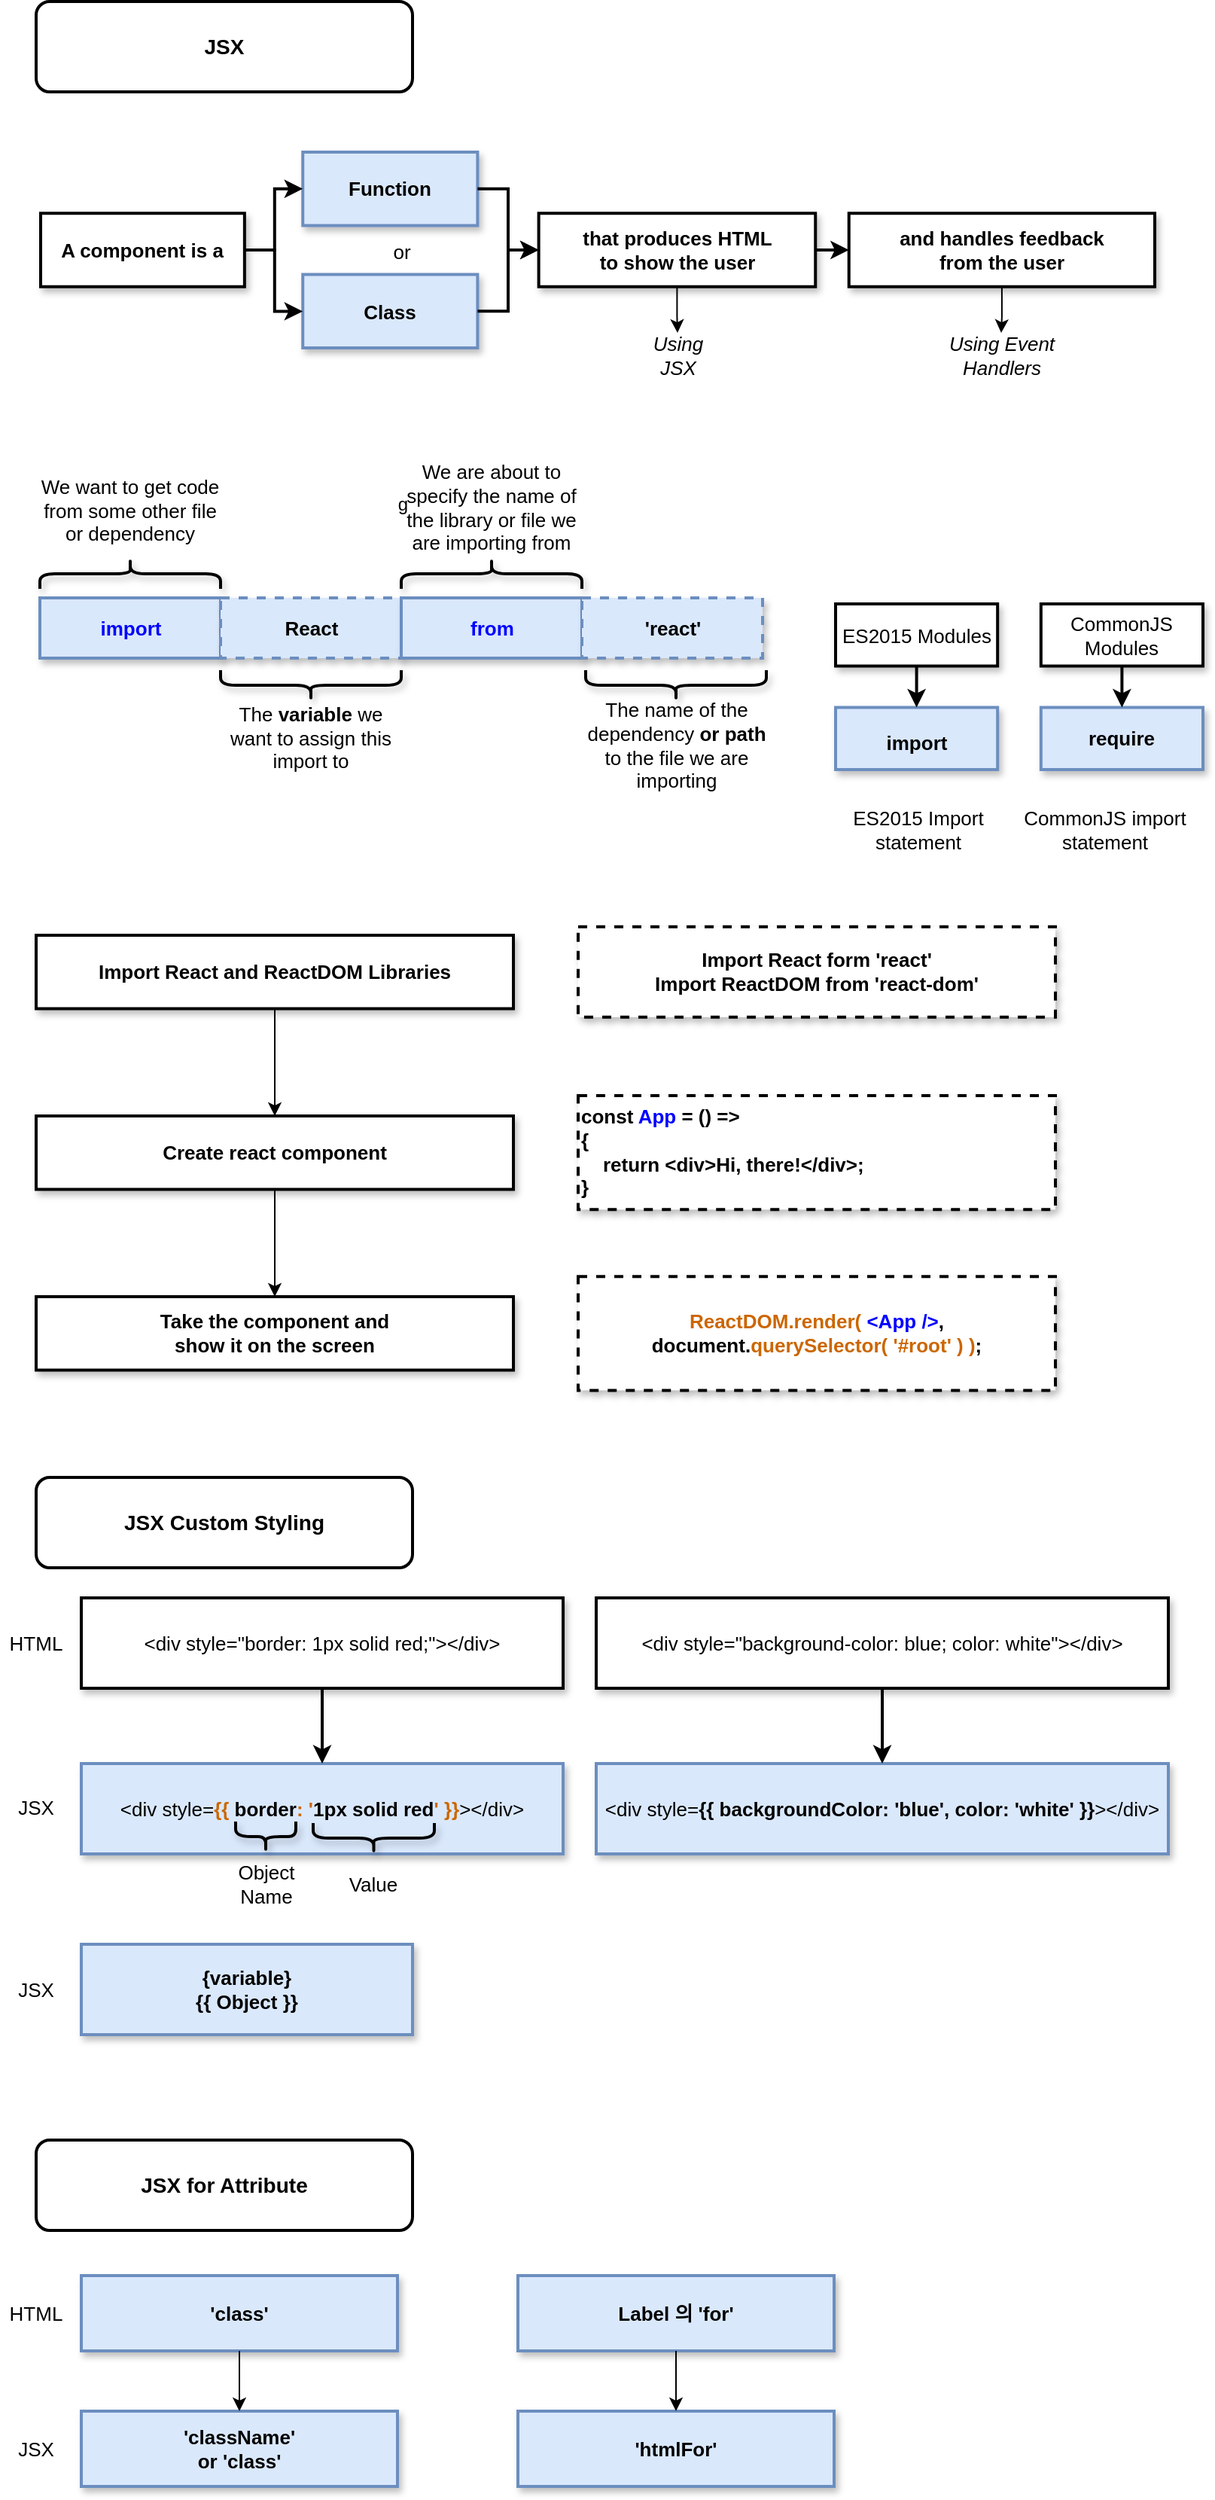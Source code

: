 <mxfile version="12.6.2" type="device"><diagram id="bxnAoOhziNw_id0aEjm2" name="Page-1"><mxGraphModel dx="1658" dy="866" grid="1" gridSize="10" guides="1" tooltips="1" connect="1" arrows="1" fold="1" page="1" pageScale="1" pageWidth="827" pageHeight="1169" math="0" shadow="0"><root><mxCell id="0"/><mxCell id="1" parent="0"/><mxCell id="FdsvFBvcF74Hnazu5YRD-16" value="&lt;font style=&quot;font-size: 14px&quot;&gt;&lt;b&gt;JSX&lt;/b&gt;&lt;/font&gt;" style="rounded=1;whiteSpace=wrap;html=1;strokeWidth=2;" vertex="1" parent="1"><mxGeometry x="40" y="20" width="250" height="60" as="geometry"/></mxCell><mxCell id="FdsvFBvcF74Hnazu5YRD-30" value="" style="group" vertex="1" connectable="0" parent="1"><mxGeometry x="43" y="120" width="740" height="150" as="geometry"/></mxCell><mxCell id="FdsvFBvcF74Hnazu5YRD-31" value="or" style="text;html=1;strokeColor=none;fillColor=none;align=center;verticalAlign=middle;whiteSpace=wrap;rounded=0;shadow=1;glass=0;comic=0;fontSize=13;" vertex="1" parent="FdsvFBvcF74Hnazu5YRD-30"><mxGeometry x="220" y="56" width="40" height="20" as="geometry"/></mxCell><mxCell id="FdsvFBvcF74Hnazu5YRD-32" value="&lt;i style=&quot;font-size: 13px;&quot;&gt;Using JSX&lt;/i&gt;" style="text;html=1;strokeColor=none;fillColor=none;align=center;verticalAlign=middle;whiteSpace=wrap;rounded=0;shadow=1;glass=0;comic=0;fontSize=13;" vertex="1" parent="FdsvFBvcF74Hnazu5YRD-30"><mxGeometry x="396.5" y="120" width="53" height="30" as="geometry"/></mxCell><mxCell id="FdsvFBvcF74Hnazu5YRD-33" value="&lt;i style=&quot;font-size: 13px;&quot;&gt;Using Event Handlers&lt;/i&gt;" style="text;html=1;strokeColor=none;fillColor=none;align=center;verticalAlign=middle;whiteSpace=wrap;rounded=0;shadow=1;glass=0;comic=0;fontSize=13;" vertex="1" parent="FdsvFBvcF74Hnazu5YRD-30"><mxGeometry x="574.5" y="120" width="127" height="30" as="geometry"/></mxCell><mxCell id="FdsvFBvcF74Hnazu5YRD-34" value="" style="group" vertex="1" connectable="0" parent="FdsvFBvcF74Hnazu5YRD-30"><mxGeometry width="740" height="130" as="geometry"/></mxCell><mxCell id="FdsvFBvcF74Hnazu5YRD-35" value="Function" style="rounded=0;whiteSpace=wrap;html=1;shadow=1;glass=0;comic=0;strokeWidth=2;fontSize=13;align=center;fillColor=#dae8fc;strokeColor=#6c8ebf;fontStyle=1" vertex="1" parent="FdsvFBvcF74Hnazu5YRD-34"><mxGeometry x="174.118" width="116.078" height="48.75" as="geometry"/></mxCell><mxCell id="FdsvFBvcF74Hnazu5YRD-36" value="Class" style="rounded=0;whiteSpace=wrap;html=1;shadow=1;glass=0;comic=0;strokeWidth=2;fontSize=13;align=center;fillColor=#dae8fc;strokeColor=#6c8ebf;fontStyle=1" vertex="1" parent="FdsvFBvcF74Hnazu5YRD-34"><mxGeometry x="174.118" y="81.25" width="116.078" height="48.75" as="geometry"/></mxCell><mxCell id="FdsvFBvcF74Hnazu5YRD-37" value="A component is a" style="rounded=0;whiteSpace=wrap;html=1;shadow=1;glass=0;comic=0;strokeWidth=2;fontSize=13;align=center;fillColor=#ffffff;strokeColor=#000000;fontStyle=1" vertex="1" parent="FdsvFBvcF74Hnazu5YRD-34"><mxGeometry y="40.625" width="135.425" height="48.75" as="geometry"/></mxCell><mxCell id="FdsvFBvcF74Hnazu5YRD-38" value="that produces HTML &lt;br&gt;to show the user" style="rounded=0;whiteSpace=wrap;html=1;shadow=1;glass=0;comic=0;strokeWidth=2;fontSize=13;align=center;fillColor=#ffffff;strokeColor=#000000;fontStyle=1" vertex="1" parent="FdsvFBvcF74Hnazu5YRD-34"><mxGeometry x="330.824" y="40.625" width="183.791" height="48.75" as="geometry"/></mxCell><mxCell id="FdsvFBvcF74Hnazu5YRD-39" value="and handles feedback &lt;br&gt;from the user" style="rounded=0;whiteSpace=wrap;html=1;shadow=1;glass=0;comic=0;strokeWidth=2;fontSize=13;align=center;fillColor=#ffffff;strokeColor=#000000;fontStyle=1" vertex="1" parent="FdsvFBvcF74Hnazu5YRD-34"><mxGeometry x="536.863" y="40.625" width="203.137" height="48.75" as="geometry"/></mxCell><mxCell id="FdsvFBvcF74Hnazu5YRD-40" style="edgeStyle=orthogonalEdgeStyle;rounded=0;html=1;exitX=1;exitY=0.5;jettySize=auto;orthogonalLoop=1;strokeWidth=2;fontSize=13;" edge="1" parent="FdsvFBvcF74Hnazu5YRD-34" source="FdsvFBvcF74Hnazu5YRD-37" target="FdsvFBvcF74Hnazu5YRD-35"><mxGeometry relative="1" as="geometry"/></mxCell><mxCell id="FdsvFBvcF74Hnazu5YRD-41" style="edgeStyle=orthogonalEdgeStyle;rounded=0;html=1;exitX=1;exitY=0.5;jettySize=auto;orthogonalLoop=1;strokeWidth=2;fontSize=13;" edge="1" parent="FdsvFBvcF74Hnazu5YRD-34" source="FdsvFBvcF74Hnazu5YRD-37" target="FdsvFBvcF74Hnazu5YRD-36"><mxGeometry relative="1" as="geometry"/></mxCell><mxCell id="FdsvFBvcF74Hnazu5YRD-42" style="edgeStyle=orthogonalEdgeStyle;rounded=0;html=1;exitX=1;exitY=0.5;jettySize=auto;orthogonalLoop=1;strokeWidth=2;fontSize=13;" edge="1" parent="FdsvFBvcF74Hnazu5YRD-34" source="FdsvFBvcF74Hnazu5YRD-35" target="FdsvFBvcF74Hnazu5YRD-38"><mxGeometry relative="1" as="geometry"/></mxCell><mxCell id="FdsvFBvcF74Hnazu5YRD-43" style="edgeStyle=orthogonalEdgeStyle;rounded=0;html=1;exitX=1;exitY=0.5;jettySize=auto;orthogonalLoop=1;strokeWidth=2;fontSize=13;" edge="1" parent="FdsvFBvcF74Hnazu5YRD-34" source="FdsvFBvcF74Hnazu5YRD-36" target="FdsvFBvcF74Hnazu5YRD-38"><mxGeometry relative="1" as="geometry"/></mxCell><mxCell id="FdsvFBvcF74Hnazu5YRD-44" style="edgeStyle=orthogonalEdgeStyle;rounded=0;html=1;exitX=1;exitY=0.5;jettySize=auto;orthogonalLoop=1;strokeWidth=2;fontSize=13;" edge="1" parent="FdsvFBvcF74Hnazu5YRD-34" source="FdsvFBvcF74Hnazu5YRD-38" target="FdsvFBvcF74Hnazu5YRD-39"><mxGeometry relative="1" as="geometry"/></mxCell><mxCell id="FdsvFBvcF74Hnazu5YRD-45" style="edgeStyle=orthogonalEdgeStyle;rounded=0;orthogonalLoop=1;jettySize=auto;html=1;entryX=0.5;entryY=0;entryDx=0;entryDy=0;fontSize=13;" edge="1" parent="FdsvFBvcF74Hnazu5YRD-30" source="FdsvFBvcF74Hnazu5YRD-38" target="FdsvFBvcF74Hnazu5YRD-32"><mxGeometry relative="1" as="geometry"/></mxCell><mxCell id="FdsvFBvcF74Hnazu5YRD-50" style="edgeStyle=orthogonalEdgeStyle;rounded=0;orthogonalLoop=1;jettySize=auto;html=1;entryX=0.5;entryY=0;entryDx=0;entryDy=0;fontSize=13;" edge="1" parent="FdsvFBvcF74Hnazu5YRD-30" source="FdsvFBvcF74Hnazu5YRD-39" target="FdsvFBvcF74Hnazu5YRD-33"><mxGeometry relative="1" as="geometry"/></mxCell><mxCell id="FdsvFBvcF74Hnazu5YRD-48" value="" style="group" vertex="1" connectable="0" parent="1"><mxGeometry x="40" y="340" width="775" height="240" as="geometry"/></mxCell><mxCell id="FdsvFBvcF74Hnazu5YRD-15" value="g" style="group" vertex="1" connectable="0" parent="FdsvFBvcF74Hnazu5YRD-48"><mxGeometry width="487.5" height="194" as="geometry"/></mxCell><mxCell id="FdsvFBvcF74Hnazu5YRD-5" value="" style="shape=curlyBracket;whiteSpace=wrap;html=1;rounded=1;shadow=1;glass=0;comic=0;strokeWidth=2;fontSize=20;align=center;rotation=90;" vertex="1" parent="FdsvFBvcF74Hnazu5YRD-15"><mxGeometry x="52.5" width="20" height="120.0" as="geometry"/></mxCell><mxCell id="FdsvFBvcF74Hnazu5YRD-6" value="We want to get code from some other file or dependency" style="text;html=1;strokeColor=none;fillColor=none;align=center;verticalAlign=middle;whiteSpace=wrap;rounded=0;shadow=1;glass=0;comic=0;fontSize=13;" vertex="1" parent="FdsvFBvcF74Hnazu5YRD-15"><mxGeometry y="8" width="125" height="20.0" as="geometry"/></mxCell><mxCell id="FdsvFBvcF74Hnazu5YRD-7" value="&lt;span style=&quot;color: rgba(0 , 0 , 0 , 0) ; font-family: monospace ; font-size: 0px ; background-color: rgb(248 , 249 , 250)&quot;&gt;%3CmxGraphModel%3E%3Croot%3E%3CmxCell%20id%3D%220%22%2F%3E%3CmxCell%20id%3D%221%22%20parent%3D%220%22%2F%3E%3CmxCell%20id%3D%222%22%20value%3D%22JSX%22%20style%3D%22text%3Bhtml%3D1%3BstrokeColor%3Dnone%3BfillColor%3Dnone%3Balign%3Dcenter%3BverticalAlign%3Dmiddle%3BwhiteSpace%3Dwrap%3Brounded%3D0%3Bshadow%3D1%3BfontSize%3D13%3B%22%20vertex%3D%221%22%20parent%3D%221%22%3E%3CmxGeometry%20x%3D%2225%22%20y%3D%221170%22%20width%3D%2240%22%20height%3D%2220%22%20as%3D%22geometry%22%2F%3E%3C%2FmxCell%3E%3C%2Froot%3E%3C%2FmxGraphModel%3E&lt;/span&gt;" style="shape=curlyBracket;whiteSpace=wrap;html=1;rounded=1;shadow=1;glass=0;comic=0;strokeWidth=2;fontSize=20;align=center;rotation=-90;" vertex="1" parent="FdsvFBvcF74Hnazu5YRD-15"><mxGeometry x="172.5" y="74" width="20" height="120.0" as="geometry"/></mxCell><mxCell id="FdsvFBvcF74Hnazu5YRD-8" value="The &lt;b&gt;variable&lt;/b&gt; we want to assign this import to" style="text;html=1;strokeColor=none;fillColor=none;align=center;verticalAlign=middle;whiteSpace=wrap;rounded=0;shadow=1;glass=0;comic=0;fontSize=13;" vertex="1" parent="FdsvFBvcF74Hnazu5YRD-15"><mxGeometry x="120" y="159" width="125" height="20.0" as="geometry"/></mxCell><mxCell id="FdsvFBvcF74Hnazu5YRD-9" value="" style="shape=curlyBracket;whiteSpace=wrap;html=1;rounded=1;shadow=1;glass=0;comic=0;strokeWidth=2;fontSize=20;align=center;rotation=90;" vertex="1" parent="FdsvFBvcF74Hnazu5YRD-15"><mxGeometry x="292.5" width="20" height="120.0" as="geometry"/></mxCell><mxCell id="FdsvFBvcF74Hnazu5YRD-10" value="We are about to specify the name of the library or file we are importing from" style="text;html=1;strokeColor=none;fillColor=none;align=center;verticalAlign=middle;whiteSpace=wrap;rounded=0;shadow=1;glass=0;comic=0;fontSize=13;" vertex="1" parent="FdsvFBvcF74Hnazu5YRD-15"><mxGeometry x="240" y="6" width="125" height="20.0" as="geometry"/></mxCell><mxCell id="FdsvFBvcF74Hnazu5YRD-11" value="" style="shape=curlyBracket;whiteSpace=wrap;html=1;rounded=1;shadow=1;glass=0;comic=0;strokeWidth=2;fontSize=20;align=center;rotation=-90;" vertex="1" parent="FdsvFBvcF74Hnazu5YRD-15"><mxGeometry x="415" y="74" width="20" height="120.0" as="geometry"/></mxCell><mxCell id="FdsvFBvcF74Hnazu5YRD-12" value="The name of the dependency &lt;b style=&quot;font-size: 13px&quot;&gt;or&lt;/b&gt;&amp;nbsp;&lt;b&gt;path&lt;/b&gt; to the file we are importing" style="text;html=1;strokeColor=none;fillColor=none;align=center;verticalAlign=middle;whiteSpace=wrap;rounded=0;shadow=1;glass=0;comic=0;fontSize=13;" vertex="1" parent="FdsvFBvcF74Hnazu5YRD-15"><mxGeometry x="362.5" y="164.0" width="125" height="20.0" as="geometry"/></mxCell><mxCell id="FdsvFBvcF74Hnazu5YRD-14" value="" style="group" vertex="1" connectable="0" parent="FdsvFBvcF74Hnazu5YRD-15"><mxGeometry x="2.5" y="76" width="480" height="40" as="geometry"/></mxCell><mxCell id="FdsvFBvcF74Hnazu5YRD-1" value="&lt;font color=&quot;#0000ff&quot;&gt;import&lt;/font&gt;" style="rounded=0;whiteSpace=wrap;html=1;shadow=1;glass=0;comic=0;strokeWidth=2;fontSize=13;align=center;fillColor=#dae8fc;strokeColor=#6c8ebf;fontStyle=1" vertex="1" parent="FdsvFBvcF74Hnazu5YRD-14"><mxGeometry width="120" height="40.0" as="geometry"/></mxCell><mxCell id="FdsvFBvcF74Hnazu5YRD-2" value="React" style="rounded=0;whiteSpace=wrap;html=1;shadow=1;glass=0;comic=0;strokeWidth=2;fontSize=13;align=center;fillColor=#dae8fc;strokeColor=#6c8ebf;fontStyle=1;dashed=1;" vertex="1" parent="FdsvFBvcF74Hnazu5YRD-14"><mxGeometry x="120" width="120" height="40.0" as="geometry"/></mxCell><mxCell id="FdsvFBvcF74Hnazu5YRD-3" value="&lt;font color=&quot;#0000ff&quot;&gt;from&lt;/font&gt;" style="rounded=0;whiteSpace=wrap;html=1;shadow=1;glass=0;comic=0;strokeWidth=2;fontSize=13;align=center;fillColor=#dae8fc;strokeColor=#6c8ebf;fontStyle=1" vertex="1" parent="FdsvFBvcF74Hnazu5YRD-14"><mxGeometry x="240" width="120" height="40.0" as="geometry"/></mxCell><mxCell id="FdsvFBvcF74Hnazu5YRD-4" value="'react'" style="rounded=0;whiteSpace=wrap;html=1;shadow=1;glass=0;comic=0;strokeWidth=2;fontSize=13;align=center;fillColor=#dae8fc;strokeColor=#6c8ebf;fontStyle=1;dashed=1;" vertex="1" parent="FdsvFBvcF74Hnazu5YRD-14"><mxGeometry x="360" width="120" height="40.0" as="geometry"/></mxCell><mxCell id="FdsvFBvcF74Hnazu5YRD-19" value="ES2015 Import statement" style="text;html=1;strokeColor=none;fillColor=none;align=center;verticalAlign=middle;whiteSpace=wrap;rounded=0;shadow=1;glass=0;comic=0;fontSize=13;" vertex="1" parent="FdsvFBvcF74Hnazu5YRD-48"><mxGeometry x="526" y="220" width="120" height="20" as="geometry"/></mxCell><mxCell id="FdsvFBvcF74Hnazu5YRD-20" value="CommonJS import statement" style="text;html=1;strokeColor=none;fillColor=none;align=center;verticalAlign=middle;whiteSpace=wrap;rounded=0;shadow=1;glass=0;comic=0;fontSize=13;" vertex="1" parent="FdsvFBvcF74Hnazu5YRD-48"><mxGeometry x="650" y="220" width="120" height="20" as="geometry"/></mxCell><mxCell id="FdsvFBvcF74Hnazu5YRD-17" value="&lt;font style=&quot;font-size: 13px&quot;&gt;import&lt;/font&gt;" style="rounded=0;whiteSpace=wrap;html=1;shadow=1;glass=0;comic=0;strokeWidth=2;fontSize=20;align=center;fillColor=#dae8fc;strokeColor=#6c8ebf;fontStyle=1" vertex="1" parent="FdsvFBvcF74Hnazu5YRD-48"><mxGeometry x="531" y="148.75" width="107.586" height="41.25" as="geometry"/></mxCell><mxCell id="FdsvFBvcF74Hnazu5YRD-18" value="require" style="rounded=0;whiteSpace=wrap;html=1;shadow=1;glass=0;comic=0;strokeWidth=2;fontSize=13;align=center;fillColor=#dae8fc;strokeColor=#6c8ebf;fontStyle=1" vertex="1" parent="FdsvFBvcF74Hnazu5YRD-48"><mxGeometry x="667.414" y="148.75" width="107.586" height="41.25" as="geometry"/></mxCell><mxCell id="FdsvFBvcF74Hnazu5YRD-21" style="edgeStyle=orthogonalEdgeStyle;rounded=0;html=1;exitX=0.5;exitY=1;jettySize=auto;orthogonalLoop=1;strokeWidth=2;fontSize=14;" edge="1" parent="FdsvFBvcF74Hnazu5YRD-48" source="FdsvFBvcF74Hnazu5YRD-22" target="FdsvFBvcF74Hnazu5YRD-17"><mxGeometry relative="1" as="geometry"/></mxCell><mxCell id="FdsvFBvcF74Hnazu5YRD-22" value="ES2015 Modules" style="rounded=0;whiteSpace=wrap;html=1;shadow=1;glass=0;comic=0;strokeWidth=2;fontSize=13;align=center;" vertex="1" parent="FdsvFBvcF74Hnazu5YRD-48"><mxGeometry x="531" y="80" width="107.586" height="41.25" as="geometry"/></mxCell><mxCell id="FdsvFBvcF74Hnazu5YRD-23" style="edgeStyle=orthogonalEdgeStyle;rounded=0;html=1;exitX=0.5;exitY=1;jettySize=auto;orthogonalLoop=1;strokeWidth=2;fontSize=14;" edge="1" parent="FdsvFBvcF74Hnazu5YRD-48" source="FdsvFBvcF74Hnazu5YRD-24" target="FdsvFBvcF74Hnazu5YRD-18"><mxGeometry relative="1" as="geometry"/></mxCell><mxCell id="FdsvFBvcF74Hnazu5YRD-24" value="CommonJS Modules" style="rounded=0;whiteSpace=wrap;html=1;shadow=1;glass=0;comic=0;strokeWidth=2;fontSize=13;align=center;" vertex="1" parent="FdsvFBvcF74Hnazu5YRD-48"><mxGeometry x="667.414" y="80" width="107.586" height="41.25" as="geometry"/></mxCell><mxCell id="FdsvFBvcF74Hnazu5YRD-57" style="edgeStyle=orthogonalEdgeStyle;rounded=0;orthogonalLoop=1;jettySize=auto;html=1;entryX=0.5;entryY=0;entryDx=0;entryDy=0;fontSize=13;" edge="1" parent="1" source="FdsvFBvcF74Hnazu5YRD-51" target="FdsvFBvcF74Hnazu5YRD-52"><mxGeometry relative="1" as="geometry"/></mxCell><mxCell id="FdsvFBvcF74Hnazu5YRD-51" value="Import React and ReactDOM Libraries" style="rounded=0;whiteSpace=wrap;html=1;shadow=1;glass=0;comic=0;strokeWidth=2;fontSize=13;align=center;fillColor=#ffffff;strokeColor=#000000;fontStyle=1" vertex="1" parent="1"><mxGeometry x="40" y="640.01" width="317" height="48.75" as="geometry"/></mxCell><mxCell id="FdsvFBvcF74Hnazu5YRD-58" style="edgeStyle=orthogonalEdgeStyle;rounded=0;orthogonalLoop=1;jettySize=auto;html=1;entryX=0.5;entryY=0;entryDx=0;entryDy=0;fontSize=13;" edge="1" parent="1" source="FdsvFBvcF74Hnazu5YRD-52" target="FdsvFBvcF74Hnazu5YRD-53"><mxGeometry relative="1" as="geometry"/></mxCell><mxCell id="FdsvFBvcF74Hnazu5YRD-52" value="Create react component" style="rounded=0;whiteSpace=wrap;html=1;shadow=1;glass=0;comic=0;strokeWidth=2;fontSize=13;align=center;fillColor=#ffffff;strokeColor=#000000;fontStyle=1" vertex="1" parent="1"><mxGeometry x="40" y="760" width="317" height="48.75" as="geometry"/></mxCell><mxCell id="FdsvFBvcF74Hnazu5YRD-53" value="Take the component and &lt;br&gt;show it on the screen" style="rounded=0;whiteSpace=wrap;html=1;shadow=1;glass=0;comic=0;strokeWidth=2;fontSize=13;align=center;fillColor=#ffffff;strokeColor=#000000;fontStyle=1" vertex="1" parent="1"><mxGeometry x="40" y="880" width="317" height="48.75" as="geometry"/></mxCell><mxCell id="FdsvFBvcF74Hnazu5YRD-54" value="Import React form 'react'&lt;br&gt;Import ReactDOM from 'react-dom'" style="rounded=0;whiteSpace=wrap;html=1;shadow=1;glass=0;comic=0;strokeWidth=2;fontSize=13;align=center;fillColor=#ffffff;strokeColor=#000000;fontStyle=1;dashed=1;" vertex="1" parent="1"><mxGeometry x="400" y="634.39" width="317" height="59.99" as="geometry"/></mxCell><mxCell id="FdsvFBvcF74Hnazu5YRD-55" value="const &lt;font color=&quot;#0000ff&quot;&gt;App&lt;/font&gt; = () =&amp;gt; &lt;br&gt;{&lt;br&gt;&amp;nbsp; &amp;nbsp; return &amp;lt;div&amp;gt;Hi, there!&amp;lt;/div&amp;gt;;&lt;br&gt;}" style="rounded=0;whiteSpace=wrap;html=1;shadow=1;glass=0;comic=0;strokeWidth=2;fontSize=13;align=left;fillColor=#ffffff;strokeColor=#000000;fontStyle=1;dashed=1;" vertex="1" parent="1"><mxGeometry x="400" y="746.56" width="317" height="75.62" as="geometry"/></mxCell><mxCell id="FdsvFBvcF74Hnazu5YRD-56" value="&lt;font color=&quot;#cc6600&quot;&gt;ReactDOM.render(&lt;/font&gt; &lt;font color=&quot;#0000ff&quot;&gt;&amp;lt;App /&amp;gt;&lt;/font&gt;, document.&lt;font color=&quot;#cc6600&quot;&gt;querySelector( '#root' ) )&lt;/font&gt;;" style="rounded=0;whiteSpace=wrap;html=1;shadow=1;glass=0;comic=0;strokeWidth=2;fontSize=13;align=center;fillColor=#ffffff;strokeColor=#000000;fontStyle=1;dashed=1;" vertex="1" parent="1"><mxGeometry x="400" y="866.57" width="317" height="75.62" as="geometry"/></mxCell><mxCell id="FdsvFBvcF74Hnazu5YRD-71" value="HTML" style="text;html=1;strokeColor=none;fillColor=none;align=center;verticalAlign=middle;whiteSpace=wrap;rounded=0;shadow=1;fontSize=13;" vertex="1" parent="1"><mxGeometry x="20" y="1100" width="40" height="20" as="geometry"/></mxCell><mxCell id="FdsvFBvcF74Hnazu5YRD-72" value="JSX" style="text;html=1;strokeColor=none;fillColor=none;align=center;verticalAlign=middle;whiteSpace=wrap;rounded=0;shadow=1;fontSize=13;" vertex="1" parent="1"><mxGeometry x="20" y="1209" width="40" height="20" as="geometry"/></mxCell><mxCell id="FdsvFBvcF74Hnazu5YRD-73" value="" style="group" vertex="1" connectable="0" parent="1"><mxGeometry x="70" y="1080" width="320" height="211" as="geometry"/></mxCell><mxCell id="FdsvFBvcF74Hnazu5YRD-74" value="&amp;lt;div style=&quot;border: 1px solid red;&quot;&amp;gt;&amp;lt;/div&amp;gt;" style="rounded=0;whiteSpace=wrap;html=1;shadow=1;strokeWidth=2;fontSize=13;" vertex="1" parent="FdsvFBvcF74Hnazu5YRD-73"><mxGeometry width="320" height="60" as="geometry"/></mxCell><mxCell id="FdsvFBvcF74Hnazu5YRD-75" value="&amp;lt;div style=&lt;b style=&quot;font-size: 13px&quot;&gt;&lt;font color=&quot;#cc6600&quot;&gt;{{&lt;/font&gt; border&lt;font color=&quot;#cc6600&quot;&gt;: '&lt;/font&gt;1px solid red&lt;font color=&quot;#cc6600&quot;&gt;' }}&lt;/font&gt;&lt;/b&gt;&amp;gt;&amp;lt;/div&amp;gt;" style="rounded=0;whiteSpace=wrap;html=1;shadow=1;strokeWidth=2;fontSize=13;fillColor=#dae8fc;strokeColor=#6c8ebf;" vertex="1" parent="FdsvFBvcF74Hnazu5YRD-73"><mxGeometry y="110" width="320" height="60" as="geometry"/></mxCell><mxCell id="FdsvFBvcF74Hnazu5YRD-76" style="edgeStyle=orthogonalEdgeStyle;rounded=0;html=1;exitX=0.5;exitY=1;jettySize=auto;orthogonalLoop=1;fontSize=13;strokeWidth=2;" edge="1" parent="FdsvFBvcF74Hnazu5YRD-73" source="FdsvFBvcF74Hnazu5YRD-74" target="FdsvFBvcF74Hnazu5YRD-75"><mxGeometry relative="1" as="geometry"/></mxCell><mxCell id="FdsvFBvcF74Hnazu5YRD-84" value="&lt;span style=&quot;color: rgba(0 , 0 , 0 , 0) ; font-family: monospace ; font-size: 0px ; background-color: rgb(248 , 249 , 250)&quot;&gt;%3CmxGraphModel%3E%3Croot%3E%3CmxCell%20id%3D%220%22%2F%3E%3CmxCell%20id%3D%221%22%20parent%3D%220%22%2F%3E%3CmxCell%20id%3D%222%22%20value%3D%22JSX%22%20style%3D%22text%3Bhtml%3D1%3BstrokeColor%3Dnone%3BfillColor%3Dnone%3Balign%3Dcenter%3BverticalAlign%3Dmiddle%3BwhiteSpace%3Dwrap%3Brounded%3D0%3Bshadow%3D1%3BfontSize%3D13%3B%22%20vertex%3D%221%22%20parent%3D%221%22%3E%3CmxGeometry%20x%3D%2225%22%20y%3D%221170%22%20width%3D%2240%22%20height%3D%2220%22%20as%3D%22geometry%22%2F%3E%3C%2FmxCell%3E%3C%2Froot%3E%3C%2FmxGraphModel%3E&lt;/span&gt;" style="shape=curlyBracket;whiteSpace=wrap;html=1;rounded=1;shadow=1;glass=0;comic=0;strokeWidth=2;fontSize=20;align=center;rotation=-90;" vertex="1" parent="FdsvFBvcF74Hnazu5YRD-73"><mxGeometry x="112.5" y="138.5" width="20" height="40" as="geometry"/></mxCell><mxCell id="FdsvFBvcF74Hnazu5YRD-85" value="&lt;span style=&quot;color: rgba(0 , 0 , 0 , 0) ; font-family: monospace ; font-size: 0px ; background-color: rgb(248 , 249 , 250)&quot;&gt;%3CmxGraphModel%3E%3Croot%3E%3CmxCell%20id%3D%220%22%2F%3E%3CmxCell%20id%3D%221%22%20parent%3D%220%22%2F%3E%3CmxCell%20id%3D%222%22%20value%3D%22JSX%22%20style%3D%22text%3Bhtml%3D1%3BstrokeColor%3Dnone%3BfillColor%3Dnone%3Balign%3Dcenter%3BverticalAlign%3Dmiddle%3BwhiteSpace%3Dwrap%3Brounded%3D0%3Bshadow%3D1%3BfontSize%3D13%3B%22%20vertex%3D%221%22%20parent%3D%221%22%3E%3CmxGeometry%20x%3D%2225%22%20y%3D%221170%22%20width%3D%2240%22%20height%3D%2220%22%20as%3D%22geometry%22%2F%3E%3C%2FmxCell%3E%3C%2Froot%3E%3C%2FmxGraphModel%3E&lt;/span&gt;" style="shape=curlyBracket;whiteSpace=wrap;html=1;rounded=1;shadow=1;glass=0;comic=0;strokeWidth=2;fontSize=20;align=center;rotation=-90;" vertex="1" parent="FdsvFBvcF74Hnazu5YRD-73"><mxGeometry x="184.25" y="119.25" width="20" height="80.5" as="geometry"/></mxCell><mxCell id="FdsvFBvcF74Hnazu5YRD-86" value="Object&lt;br&gt;Name" style="text;html=1;strokeColor=none;fillColor=none;align=center;verticalAlign=middle;whiteSpace=wrap;rounded=0;dashed=1;fontSize=13;" vertex="1" parent="FdsvFBvcF74Hnazu5YRD-73"><mxGeometry x="102.5" y="179.75" width="40" height="20" as="geometry"/></mxCell><mxCell id="FdsvFBvcF74Hnazu5YRD-88" value="Value" style="text;html=1;strokeColor=none;fillColor=none;align=center;verticalAlign=middle;whiteSpace=wrap;rounded=0;dashed=1;fontSize=13;" vertex="1" parent="FdsvFBvcF74Hnazu5YRD-73"><mxGeometry x="174.25" y="179.75" width="40" height="20" as="geometry"/></mxCell><mxCell id="FdsvFBvcF74Hnazu5YRD-77" value="" style="group" vertex="1" connectable="0" parent="1"><mxGeometry x="412" y="1080" width="380" height="170" as="geometry"/></mxCell><mxCell id="FdsvFBvcF74Hnazu5YRD-78" value="&amp;lt;div style=&quot;background-color: blue; color: white&quot;&amp;gt;&amp;lt;/div&amp;gt;" style="rounded=0;whiteSpace=wrap;html=1;shadow=1;strokeWidth=2;fontSize=13;" vertex="1" parent="FdsvFBvcF74Hnazu5YRD-77"><mxGeometry width="380" height="60" as="geometry"/></mxCell><mxCell id="FdsvFBvcF74Hnazu5YRD-79" value="&amp;lt;div style=&lt;b style=&quot;font-size: 13px&quot;&gt;{{ backgroundColor: 'blue', color: 'white' }}&lt;/b&gt;&amp;gt;&amp;lt;/div&amp;gt;" style="rounded=0;whiteSpace=wrap;html=1;shadow=1;strokeWidth=2;fontSize=13;fillColor=#dae8fc;strokeColor=#6c8ebf;" vertex="1" parent="FdsvFBvcF74Hnazu5YRD-77"><mxGeometry y="110" width="380" height="60" as="geometry"/></mxCell><mxCell id="FdsvFBvcF74Hnazu5YRD-80" style="edgeStyle=orthogonalEdgeStyle;rounded=0;html=1;exitX=0.5;exitY=1;jettySize=auto;orthogonalLoop=1;fontSize=13;strokeWidth=2;" edge="1" parent="FdsvFBvcF74Hnazu5YRD-77" source="FdsvFBvcF74Hnazu5YRD-78" target="FdsvFBvcF74Hnazu5YRD-79"><mxGeometry relative="1" as="geometry"/></mxCell><mxCell id="FdsvFBvcF74Hnazu5YRD-81" value="&lt;b&gt;{variable}&lt;br&gt;{{ Object }}&lt;/b&gt;" style="rounded=0;whiteSpace=wrap;html=1;shadow=1;strokeWidth=2;fontSize=13;fillColor=#dae8fc;strokeColor=#6c8ebf;" vertex="1" parent="1"><mxGeometry x="70" y="1310" width="220" height="60" as="geometry"/></mxCell><mxCell id="FdsvFBvcF74Hnazu5YRD-82" value="JSX" style="text;html=1;strokeColor=none;fillColor=none;align=center;verticalAlign=middle;whiteSpace=wrap;rounded=0;shadow=1;fontSize=13;" vertex="1" parent="1"><mxGeometry x="20" y="1330" width="40" height="20" as="geometry"/></mxCell><mxCell id="FdsvFBvcF74Hnazu5YRD-89" value="&lt;font style=&quot;font-size: 14px&quot;&gt;&lt;b&gt;JSX Custom Styling&lt;/b&gt;&lt;/font&gt;" style="rounded=1;whiteSpace=wrap;html=1;strokeWidth=2;" vertex="1" parent="1"><mxGeometry x="40" y="1000" width="250" height="60" as="geometry"/></mxCell><mxCell id="FdsvFBvcF74Hnazu5YRD-90" value="&lt;font style=&quot;font-size: 14px&quot;&gt;&lt;b&gt;JSX for Attribute&lt;/b&gt;&lt;/font&gt;" style="rounded=1;whiteSpace=wrap;html=1;strokeWidth=2;" vertex="1" parent="1"><mxGeometry x="40" y="1440" width="250" height="60" as="geometry"/></mxCell><mxCell id="FdsvFBvcF74Hnazu5YRD-95" value="HTML" style="text;html=1;strokeColor=none;fillColor=none;align=center;verticalAlign=middle;whiteSpace=wrap;rounded=0;shadow=1;fontSize=13;" vertex="1" parent="1"><mxGeometry x="20" y="1545" width="40" height="20" as="geometry"/></mxCell><mxCell id="FdsvFBvcF74Hnazu5YRD-96" value="JSX" style="text;html=1;strokeColor=none;fillColor=none;align=center;verticalAlign=middle;whiteSpace=wrap;rounded=0;shadow=1;fontSize=13;" vertex="1" parent="1"><mxGeometry x="20" y="1635" width="40" height="20" as="geometry"/></mxCell><mxCell id="FdsvFBvcF74Hnazu5YRD-97" value="" style="group" vertex="1" connectable="0" parent="1"><mxGeometry x="70" y="1530" width="210" height="140" as="geometry"/></mxCell><mxCell id="FdsvFBvcF74Hnazu5YRD-91" value="&lt;b&gt;'class'&lt;/b&gt;" style="rounded=0;whiteSpace=wrap;html=1;shadow=1;strokeWidth=2;fontSize=13;fillColor=#dae8fc;strokeColor=#6c8ebf;" vertex="1" parent="FdsvFBvcF74Hnazu5YRD-97"><mxGeometry width="210" height="50" as="geometry"/></mxCell><mxCell id="FdsvFBvcF74Hnazu5YRD-92" value="&lt;b&gt;'className' &lt;br&gt;or 'class'&lt;/b&gt;" style="rounded=0;whiteSpace=wrap;html=1;shadow=1;strokeWidth=2;fontSize=13;fillColor=#dae8fc;strokeColor=#6c8ebf;" vertex="1" parent="FdsvFBvcF74Hnazu5YRD-97"><mxGeometry y="90" width="210" height="50" as="geometry"/></mxCell><mxCell id="FdsvFBvcF74Hnazu5YRD-94" style="edgeStyle=orthogonalEdgeStyle;rounded=0;orthogonalLoop=1;jettySize=auto;html=1;entryX=0.5;entryY=0;entryDx=0;entryDy=0;fontSize=13;" edge="1" parent="FdsvFBvcF74Hnazu5YRD-97" source="FdsvFBvcF74Hnazu5YRD-91" target="FdsvFBvcF74Hnazu5YRD-92"><mxGeometry relative="1" as="geometry"/></mxCell><mxCell id="FdsvFBvcF74Hnazu5YRD-98" value="" style="group" vertex="1" connectable="0" parent="1"><mxGeometry x="360" y="1530" width="210" height="140" as="geometry"/></mxCell><mxCell id="FdsvFBvcF74Hnazu5YRD-99" value="&lt;b&gt;Label 의 'for'&lt;/b&gt;" style="rounded=0;whiteSpace=wrap;html=1;shadow=1;strokeWidth=2;fontSize=13;fillColor=#dae8fc;strokeColor=#6c8ebf;" vertex="1" parent="FdsvFBvcF74Hnazu5YRD-98"><mxGeometry width="210" height="50" as="geometry"/></mxCell><mxCell id="FdsvFBvcF74Hnazu5YRD-100" value="&lt;b&gt;'htmlFor' &lt;br&gt;&lt;/b&gt;" style="rounded=0;whiteSpace=wrap;html=1;shadow=1;strokeWidth=2;fontSize=13;fillColor=#dae8fc;strokeColor=#6c8ebf;" vertex="1" parent="FdsvFBvcF74Hnazu5YRD-98"><mxGeometry y="90" width="210" height="50" as="geometry"/></mxCell><mxCell id="FdsvFBvcF74Hnazu5YRD-101" style="edgeStyle=orthogonalEdgeStyle;rounded=0;orthogonalLoop=1;jettySize=auto;html=1;entryX=0.5;entryY=0;entryDx=0;entryDy=0;fontSize=13;" edge="1" parent="FdsvFBvcF74Hnazu5YRD-98" source="FdsvFBvcF74Hnazu5YRD-99" target="FdsvFBvcF74Hnazu5YRD-100"><mxGeometry relative="1" as="geometry"/></mxCell></root></mxGraphModel></diagram></mxfile>